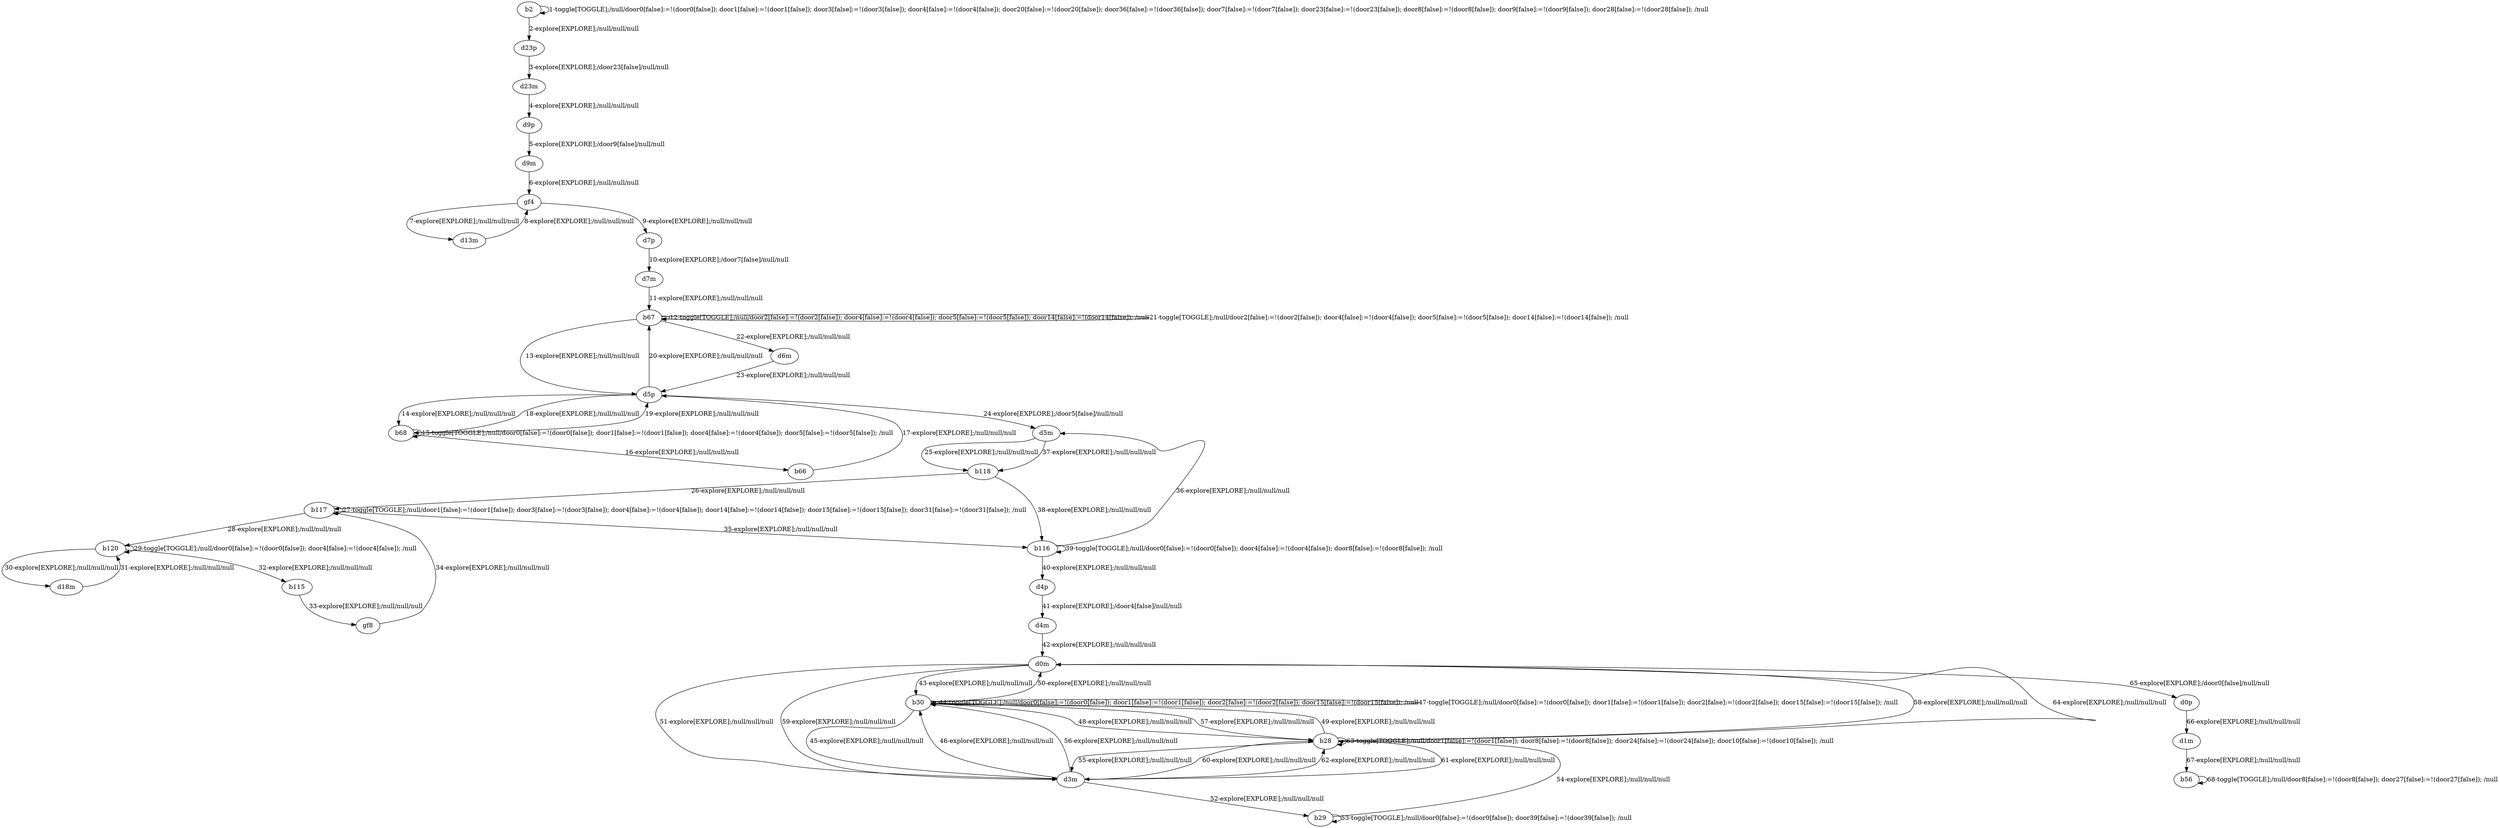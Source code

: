 # Total number of goals covered by this test: 6
# d3m --> b29
# b29 --> b29
# b28 --> b30
# b29 --> b28
# b120 --> b120
# b30 --> d0m

digraph g {
"b2" -> "b2" [label = "1-toggle[TOGGLE];/null/door0[false]:=!(door0[false]); door1[false]:=!(door1[false]); door3[false]:=!(door3[false]); door4[false]:=!(door4[false]); door20[false]:=!(door20[false]); door36[false]:=!(door36[false]); door7[false]:=!(door7[false]); door23[false]:=!(door23[false]); door8[false]:=!(door8[false]); door9[false]:=!(door9[false]); door28[false]:=!(door28[false]); /null"];
"b2" -> "d23p" [label = "2-explore[EXPLORE];/null/null/null"];
"d23p" -> "d23m" [label = "3-explore[EXPLORE];/door23[false]/null/null"];
"d23m" -> "d9p" [label = "4-explore[EXPLORE];/null/null/null"];
"d9p" -> "d9m" [label = "5-explore[EXPLORE];/door9[false]/null/null"];
"d9m" -> "gf4" [label = "6-explore[EXPLORE];/null/null/null"];
"gf4" -> "d13m" [label = "7-explore[EXPLORE];/null/null/null"];
"d13m" -> "gf4" [label = "8-explore[EXPLORE];/null/null/null"];
"gf4" -> "d7p" [label = "9-explore[EXPLORE];/null/null/null"];
"d7p" -> "d7m" [label = "10-explore[EXPLORE];/door7[false]/null/null"];
"d7m" -> "b67" [label = "11-explore[EXPLORE];/null/null/null"];
"b67" -> "b67" [label = "12-toggle[TOGGLE];/null/door2[false]:=!(door2[false]); door4[false]:=!(door4[false]); door5[false]:=!(door5[false]); door14[false]:=!(door14[false]); /null"];
"b67" -> "d5p" [label = "13-explore[EXPLORE];/null/null/null"];
"d5p" -> "b68" [label = "14-explore[EXPLORE];/null/null/null"];
"b68" -> "b68" [label = "15-toggle[TOGGLE];/null/door0[false]:=!(door0[false]); door1[false]:=!(door1[false]); door4[false]:=!(door4[false]); door5[false]:=!(door5[false]); /null"];
"b68" -> "b66" [label = "16-explore[EXPLORE];/null/null/null"];
"b66" -> "d5p" [label = "17-explore[EXPLORE];/null/null/null"];
"d5p" -> "b68" [label = "18-explore[EXPLORE];/null/null/null"];
"b68" -> "d5p" [label = "19-explore[EXPLORE];/null/null/null"];
"d5p" -> "b67" [label = "20-explore[EXPLORE];/null/null/null"];
"b67" -> "b67" [label = "21-toggle[TOGGLE];/null/door2[false]:=!(door2[false]); door4[false]:=!(door4[false]); door5[false]:=!(door5[false]); door14[false]:=!(door14[false]); /null"];
"b67" -> "d6m" [label = "22-explore[EXPLORE];/null/null/null"];
"d6m" -> "d5p" [label = "23-explore[EXPLORE];/null/null/null"];
"d5p" -> "d5m" [label = "24-explore[EXPLORE];/door5[false]/null/null"];
"d5m" -> "b118" [label = "25-explore[EXPLORE];/null/null/null"];
"b118" -> "b117" [label = "26-explore[EXPLORE];/null/null/null"];
"b117" -> "b117" [label = "27-toggle[TOGGLE];/null/door1[false]:=!(door1[false]); door3[false]:=!(door3[false]); door4[false]:=!(door4[false]); door14[false]:=!(door14[false]); door15[false]:=!(door15[false]); door31[false]:=!(door31[false]); /null"];
"b117" -> "b120" [label = "28-explore[EXPLORE];/null/null/null"];
"b120" -> "b120" [label = "29-toggle[TOGGLE];/null/door0[false]:=!(door0[false]); door4[false]:=!(door4[false]); /null"];
"b120" -> "d18m" [label = "30-explore[EXPLORE];/null/null/null"];
"d18m" -> "b120" [label = "31-explore[EXPLORE];/null/null/null"];
"b120" -> "b115" [label = "32-explore[EXPLORE];/null/null/null"];
"b115" -> "gf8" [label = "33-explore[EXPLORE];/null/null/null"];
"gf8" -> "b117" [label = "34-explore[EXPLORE];/null/null/null"];
"b117" -> "b116" [label = "35-explore[EXPLORE];/null/null/null"];
"b116" -> "d5m" [label = "36-explore[EXPLORE];/null/null/null"];
"d5m" -> "b118" [label = "37-explore[EXPLORE];/null/null/null"];
"b118" -> "b116" [label = "38-explore[EXPLORE];/null/null/null"];
"b116" -> "b116" [label = "39-toggle[TOGGLE];/null/door0[false]:=!(door0[false]); door4[false]:=!(door4[false]); door8[false]:=!(door8[false]); /null"];
"b116" -> "d4p" [label = "40-explore[EXPLORE];/null/null/null"];
"d4p" -> "d4m" [label = "41-explore[EXPLORE];/door4[false]/null/null"];
"d4m" -> "d0m" [label = "42-explore[EXPLORE];/null/null/null"];
"d0m" -> "b30" [label = "43-explore[EXPLORE];/null/null/null"];
"b30" -> "b30" [label = "44-toggle[TOGGLE];/null/door0[false]:=!(door0[false]); door1[false]:=!(door1[false]); door2[false]:=!(door2[false]); door15[false]:=!(door15[false]); /null"];
"b30" -> "d3m" [label = "45-explore[EXPLORE];/null/null/null"];
"d3m" -> "b30" [label = "46-explore[EXPLORE];/null/null/null"];
"b30" -> "b30" [label = "47-toggle[TOGGLE];/null/door0[false]:=!(door0[false]); door1[false]:=!(door1[false]); door2[false]:=!(door2[false]); door15[false]:=!(door15[false]); /null"];
"b30" -> "b28" [label = "48-explore[EXPLORE];/null/null/null"];
"b28" -> "b30" [label = "49-explore[EXPLORE];/null/null/null"];
"b30" -> "d0m" [label = "50-explore[EXPLORE];/null/null/null"];
"d0m" -> "d3m" [label = "51-explore[EXPLORE];/null/null/null"];
"d3m" -> "b29" [label = "52-explore[EXPLORE];/null/null/null"];
"b29" -> "b29" [label = "53-toggle[TOGGLE];/null/door0[false]:=!(door0[false]); door39[false]:=!(door39[false]); /null"];
"b29" -> "b28" [label = "54-explore[EXPLORE];/null/null/null"];
"b28" -> "d3m" [label = "55-explore[EXPLORE];/null/null/null"];
"d3m" -> "b30" [label = "56-explore[EXPLORE];/null/null/null"];
"b30" -> "b28" [label = "57-explore[EXPLORE];/null/null/null"];
"b28" -> "d0m" [label = "58-explore[EXPLORE];/null/null/null"];
"d0m" -> "d3m" [label = "59-explore[EXPLORE];/null/null/null"];
"d3m" -> "b28" [label = "60-explore[EXPLORE];/null/null/null"];
"b28" -> "d3m" [label = "61-explore[EXPLORE];/null/null/null"];
"d3m" -> "b28" [label = "62-explore[EXPLORE];/null/null/null"];
"b28" -> "b28" [label = "63-toggle[TOGGLE];/null/door1[false]:=!(door1[false]); door8[false]:=!(door8[false]); door24[false]:=!(door24[false]); door10[false]:=!(door10[false]); /null"];
"b28" -> "d0m" [label = "64-explore[EXPLORE];/null/null/null"];
"d0m" -> "d0p" [label = "65-explore[EXPLORE];/door0[false]/null/null"];
"d0p" -> "d1m" [label = "66-explore[EXPLORE];/null/null/null"];
"d1m" -> "b56" [label = "67-explore[EXPLORE];/null/null/null"];
"b56" -> "b56" [label = "68-toggle[TOGGLE];/null/door8[false]:=!(door8[false]); door27[false]:=!(door27[false]); /null"];
}